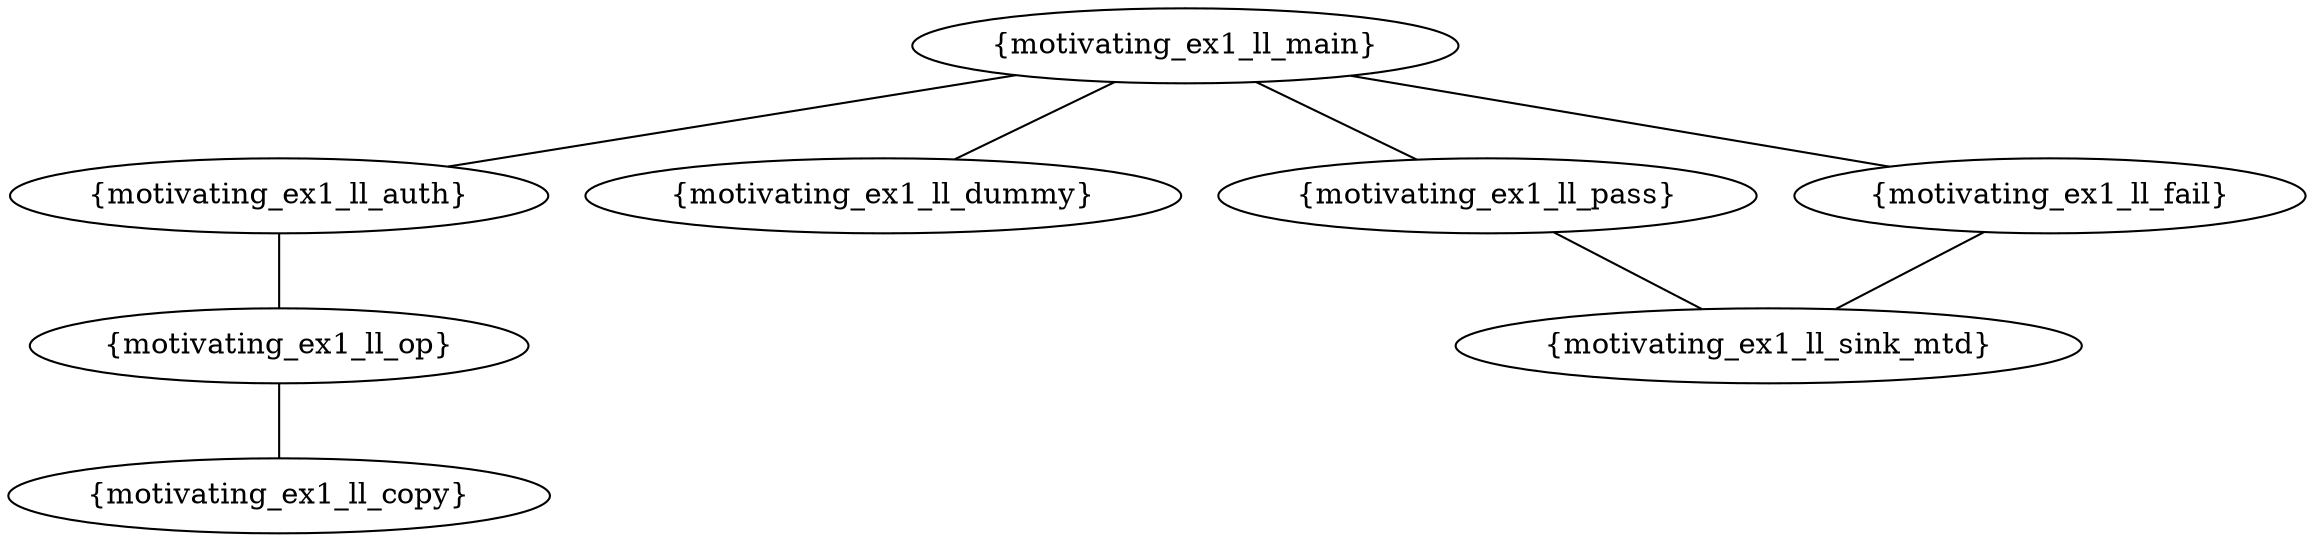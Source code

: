 graph "cg graph" {
motivating_ex1_ll_auth [label="{motivating_ex1_ll_auth}"];
motivating_ex1_ll_op [label="{motivating_ex1_ll_op}"];
motivating_ex1_ll_main [label="{motivating_ex1_ll_main}"];
motivating_ex1_ll_dummy [label="{motivating_ex1_ll_dummy}"];
motivating_ex1_ll_pass [label="{motivating_ex1_ll_pass}"];
motivating_ex1_ll_fail [label="{motivating_ex1_ll_fail}"];
motivating_ex1_ll_sink_mtd [label="{motivating_ex1_ll_sink_mtd}"];
motivating_ex1_ll_copy [label="{motivating_ex1_ll_copy}"];
motivating_ex1_ll_auth -- motivating_ex1_ll_op;
motivating_ex1_ll_main -- motivating_ex1_ll_auth;
motivating_ex1_ll_main -- motivating_ex1_ll_dummy;
motivating_ex1_ll_main -- motivating_ex1_ll_pass;
motivating_ex1_ll_main -- motivating_ex1_ll_fail;
motivating_ex1_ll_fail -- motivating_ex1_ll_sink_mtd;
motivating_ex1_ll_pass -- motivating_ex1_ll_sink_mtd;
motivating_ex1_ll_op -- motivating_ex1_ll_copy;
}
